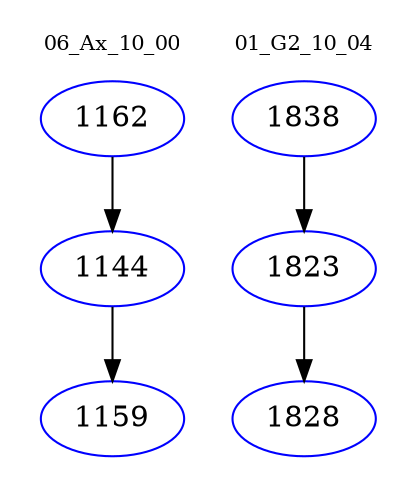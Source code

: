 digraph{
subgraph cluster_0 {
color = white
label = "06_Ax_10_00";
fontsize=10;
T0_1162 [label="1162", color="blue"]
T0_1162 -> T0_1144 [color="black"]
T0_1144 [label="1144", color="blue"]
T0_1144 -> T0_1159 [color="black"]
T0_1159 [label="1159", color="blue"]
}
subgraph cluster_1 {
color = white
label = "01_G2_10_04";
fontsize=10;
T1_1838 [label="1838", color="blue"]
T1_1838 -> T1_1823 [color="black"]
T1_1823 [label="1823", color="blue"]
T1_1823 -> T1_1828 [color="black"]
T1_1828 [label="1828", color="blue"]
}
}
